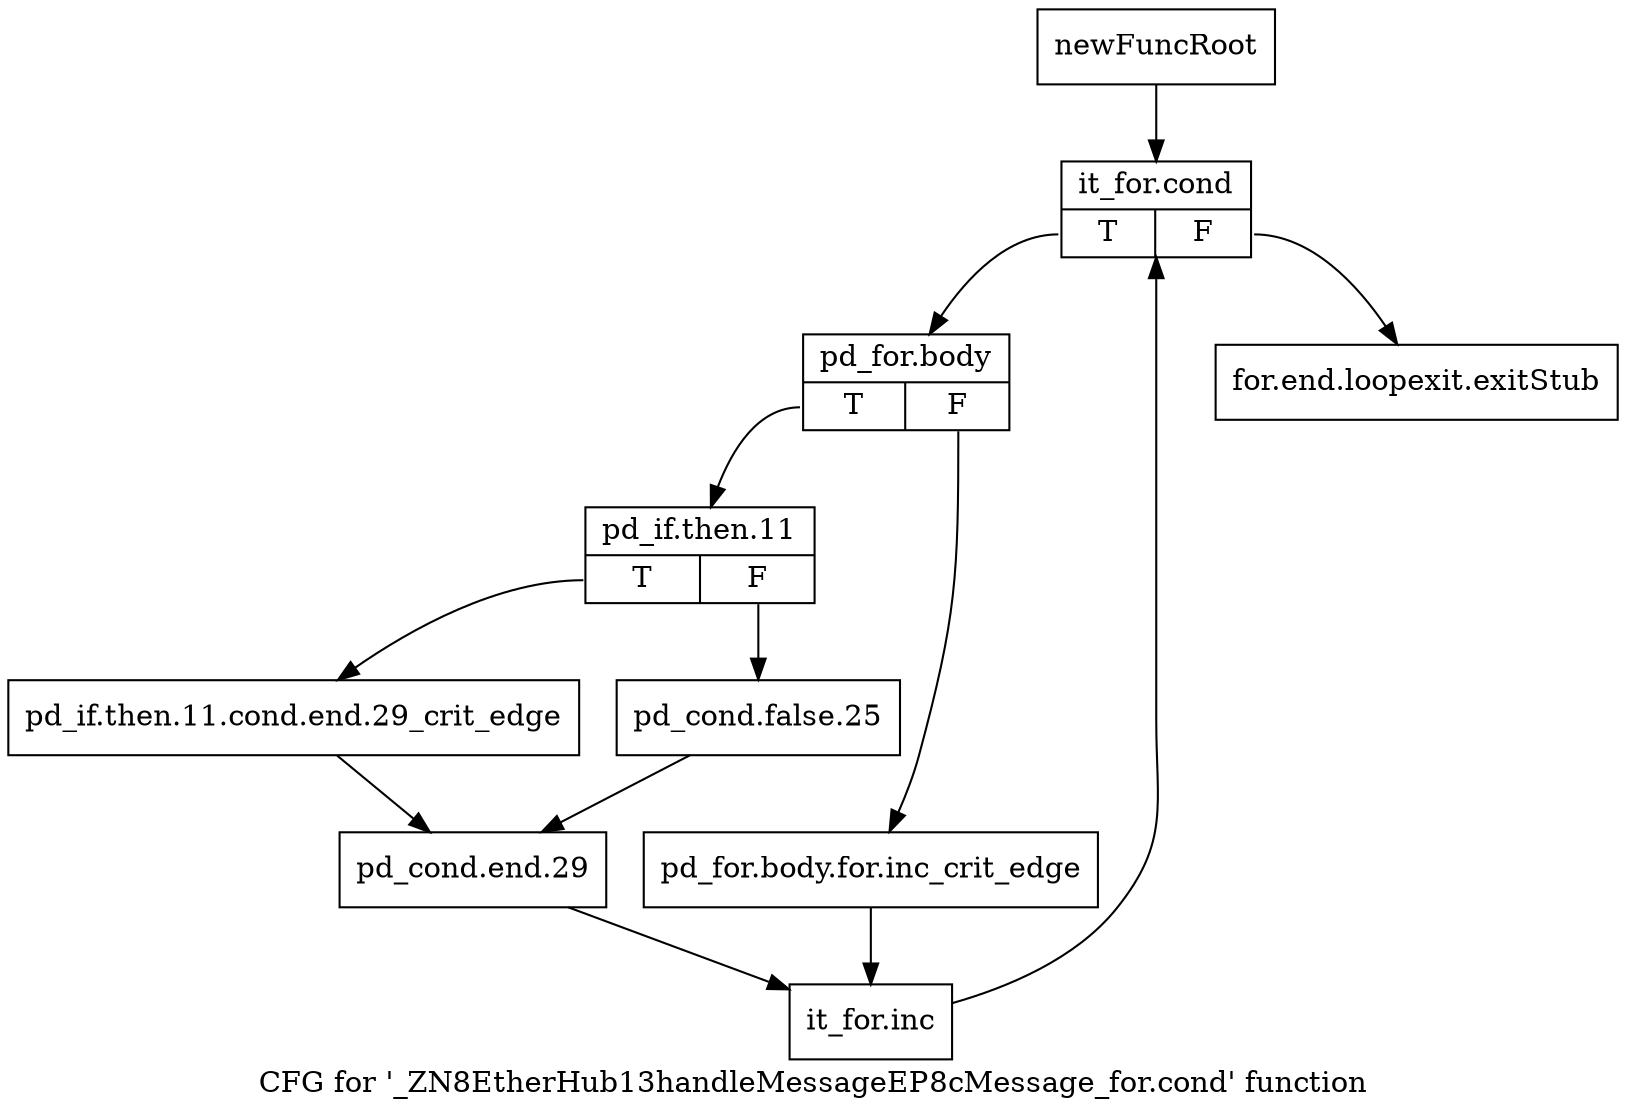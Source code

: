 digraph "CFG for '_ZN8EtherHub13handleMessageEP8cMessage_for.cond' function" {
	label="CFG for '_ZN8EtherHub13handleMessageEP8cMessage_for.cond' function";

	Node0x2074370 [shape=record,label="{newFuncRoot}"];
	Node0x2074370 -> Node0x2074410;
	Node0x20743c0 [shape=record,label="{for.end.loopexit.exitStub}"];
	Node0x2074410 [shape=record,label="{it_for.cond|{<s0>T|<s1>F}}"];
	Node0x2074410:s0 -> Node0x2074460;
	Node0x2074410:s1 -> Node0x20743c0;
	Node0x2074460 [shape=record,label="{pd_for.body|{<s0>T|<s1>F}}"];
	Node0x2074460:s0 -> Node0x2074500;
	Node0x2074460:s1 -> Node0x20744b0;
	Node0x20744b0 [shape=record,label="{pd_for.body.for.inc_crit_edge}"];
	Node0x20744b0 -> Node0x20747a0;
	Node0x2074500 [shape=record,label="{pd_if.then.11|{<s0>T|<s1>F}}"];
	Node0x2074500:s0 -> Node0x20745a0;
	Node0x2074500:s1 -> Node0x2074550;
	Node0x2074550 [shape=record,label="{pd_cond.false.25}"];
	Node0x2074550 -> Node0x20745f0;
	Node0x20745a0 [shape=record,label="{pd_if.then.11.cond.end.29_crit_edge}"];
	Node0x20745a0 -> Node0x20745f0;
	Node0x20745f0 [shape=record,label="{pd_cond.end.29}"];
	Node0x20745f0 -> Node0x20747a0;
	Node0x20747a0 [shape=record,label="{it_for.inc}"];
	Node0x20747a0 -> Node0x2074410;
}
